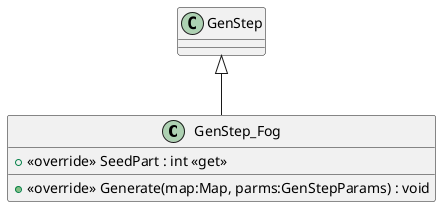 @startuml
class GenStep_Fog {
    + <<override>> SeedPart : int <<get>>
    + <<override>> Generate(map:Map, parms:GenStepParams) : void
}
GenStep <|-- GenStep_Fog
@enduml
